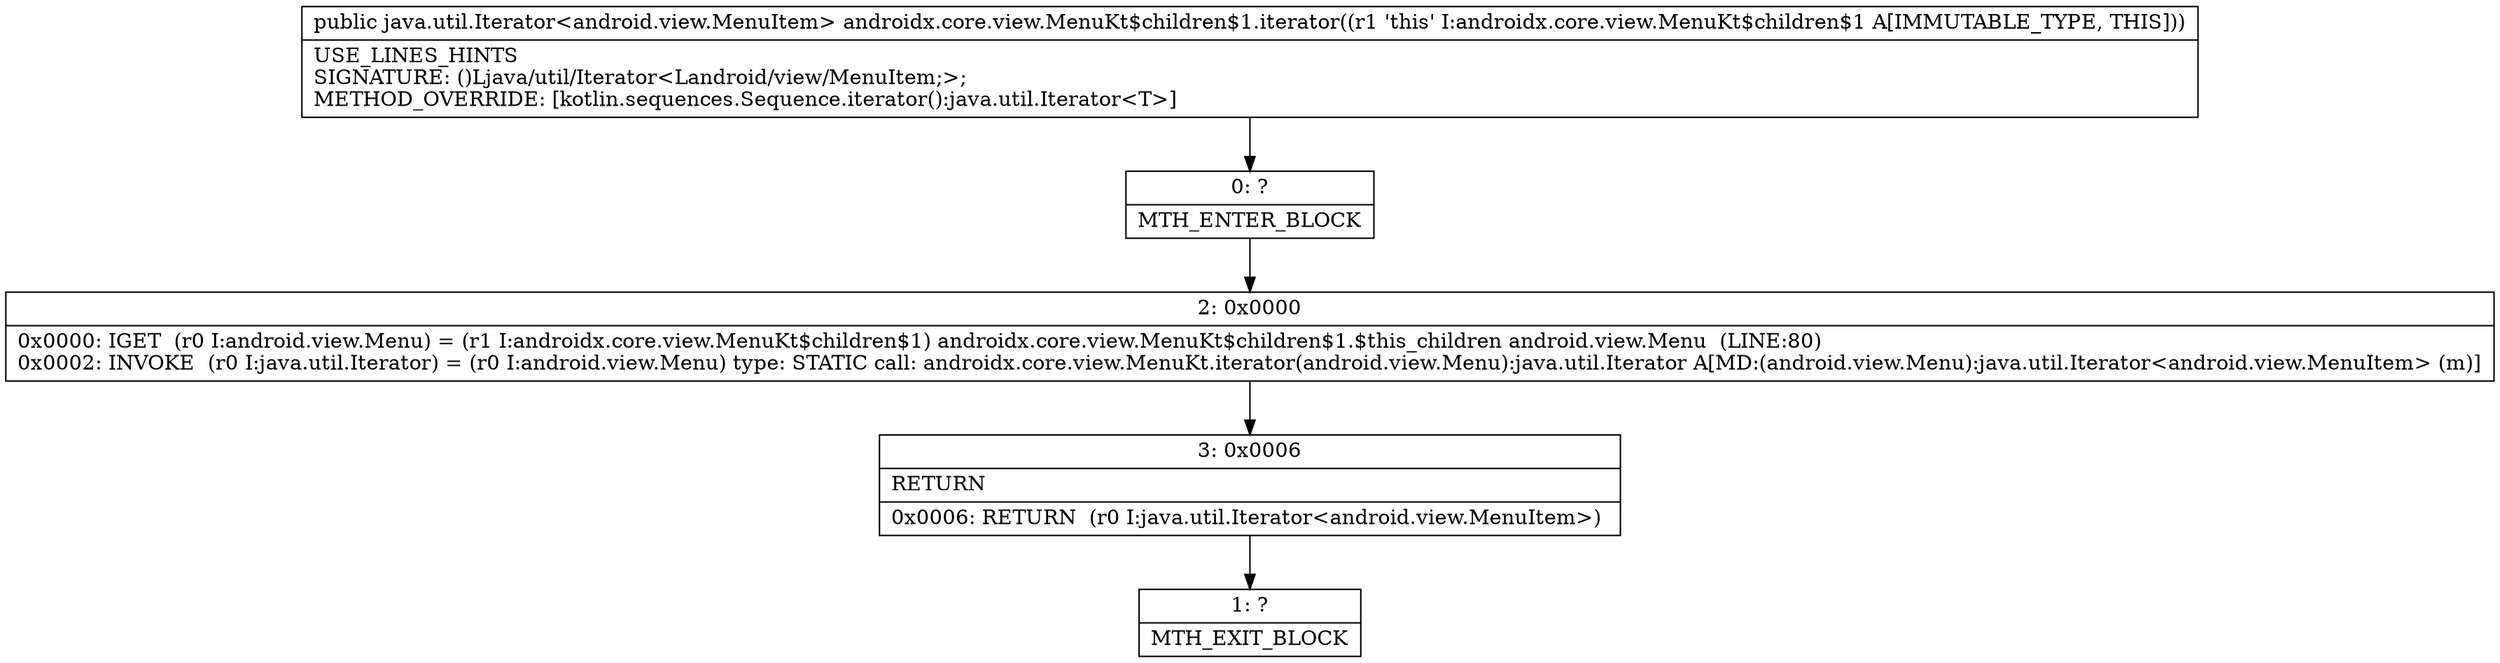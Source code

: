 digraph "CFG forandroidx.core.view.MenuKt$children$1.iterator()Ljava\/util\/Iterator;" {
Node_0 [shape=record,label="{0\:\ ?|MTH_ENTER_BLOCK\l}"];
Node_2 [shape=record,label="{2\:\ 0x0000|0x0000: IGET  (r0 I:android.view.Menu) = (r1 I:androidx.core.view.MenuKt$children$1) androidx.core.view.MenuKt$children$1.$this_children android.view.Menu  (LINE:80)\l0x0002: INVOKE  (r0 I:java.util.Iterator) = (r0 I:android.view.Menu) type: STATIC call: androidx.core.view.MenuKt.iterator(android.view.Menu):java.util.Iterator A[MD:(android.view.Menu):java.util.Iterator\<android.view.MenuItem\> (m)]\l}"];
Node_3 [shape=record,label="{3\:\ 0x0006|RETURN\l|0x0006: RETURN  (r0 I:java.util.Iterator\<android.view.MenuItem\>) \l}"];
Node_1 [shape=record,label="{1\:\ ?|MTH_EXIT_BLOCK\l}"];
MethodNode[shape=record,label="{public java.util.Iterator\<android.view.MenuItem\> androidx.core.view.MenuKt$children$1.iterator((r1 'this' I:androidx.core.view.MenuKt$children$1 A[IMMUTABLE_TYPE, THIS]))  | USE_LINES_HINTS\lSIGNATURE: ()Ljava\/util\/Iterator\<Landroid\/view\/MenuItem;\>;\lMETHOD_OVERRIDE: [kotlin.sequences.Sequence.iterator():java.util.Iterator\<T\>]\l}"];
MethodNode -> Node_0;Node_0 -> Node_2;
Node_2 -> Node_3;
Node_3 -> Node_1;
}

